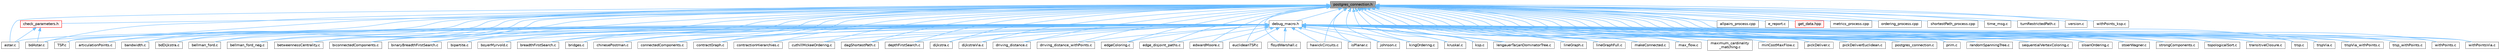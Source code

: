 digraph "postgres_connection.h"
{
 // LATEX_PDF_SIZE
  bgcolor="transparent";
  edge [fontname=Helvetica,fontsize=10,labelfontname=Helvetica,labelfontsize=10];
  node [fontname=Helvetica,fontsize=10,shape=box,height=0.2,width=0.4];
  Node1 [id="Node000001",label="postgres_connection.h",height=0.2,width=0.4,color="gray40", fillcolor="grey60", style="filled", fontcolor="black",tooltip=" "];
  Node1 -> Node2 [id="edge1_Node000001_Node000002",dir="back",color="steelblue1",style="solid",tooltip=" "];
  Node2 [id="Node000002",label="TSP.c",height=0.2,width=0.4,color="grey40", fillcolor="white", style="filled",URL="$TSP_8c.html",tooltip=" "];
  Node1 -> Node3 [id="edge2_Node000001_Node000003",dir="back",color="steelblue1",style="solid",tooltip=" "];
  Node3 [id="Node000003",label="allpairs_process.cpp",height=0.2,width=0.4,color="grey40", fillcolor="white", style="filled",URL="$allpairs__process_8cpp.html",tooltip=" "];
  Node1 -> Node4 [id="edge3_Node000001_Node000004",dir="back",color="steelblue1",style="solid",tooltip=" "];
  Node4 [id="Node000004",label="articulationPoints.c",height=0.2,width=0.4,color="grey40", fillcolor="white", style="filled",URL="$articulationPoints_8c.html",tooltip=" "];
  Node1 -> Node5 [id="edge4_Node000001_Node000005",dir="back",color="steelblue1",style="solid",tooltip=" "];
  Node5 [id="Node000005",label="astar.c",height=0.2,width=0.4,color="grey40", fillcolor="white", style="filled",URL="$astar_8c.html",tooltip=" "];
  Node1 -> Node6 [id="edge5_Node000001_Node000006",dir="back",color="steelblue1",style="solid",tooltip=" "];
  Node6 [id="Node000006",label="bandwidth.c",height=0.2,width=0.4,color="grey40", fillcolor="white", style="filled",URL="$bandwidth_8c.html",tooltip=" "];
  Node1 -> Node7 [id="edge6_Node000001_Node000007",dir="back",color="steelblue1",style="solid",tooltip=" "];
  Node7 [id="Node000007",label="bdAstar.c",height=0.2,width=0.4,color="grey40", fillcolor="white", style="filled",URL="$bdAstar_8c.html",tooltip=" "];
  Node1 -> Node8 [id="edge7_Node000001_Node000008",dir="back",color="steelblue1",style="solid",tooltip=" "];
  Node8 [id="Node000008",label="bdDijkstra.c",height=0.2,width=0.4,color="grey40", fillcolor="white", style="filled",URL="$bdDijkstra_8c.html",tooltip=" "];
  Node1 -> Node9 [id="edge8_Node000001_Node000009",dir="back",color="steelblue1",style="solid",tooltip=" "];
  Node9 [id="Node000009",label="bellman_ford.c",height=0.2,width=0.4,color="grey40", fillcolor="white", style="filled",URL="$bellman__ford_8c.html",tooltip=" "];
  Node1 -> Node10 [id="edge9_Node000001_Node000010",dir="back",color="steelblue1",style="solid",tooltip=" "];
  Node10 [id="Node000010",label="bellman_ford_neg.c",height=0.2,width=0.4,color="grey40", fillcolor="white", style="filled",URL="$bellman__ford__neg_8c.html",tooltip=" "];
  Node1 -> Node11 [id="edge10_Node000001_Node000011",dir="back",color="steelblue1",style="solid",tooltip=" "];
  Node11 [id="Node000011",label="betweennessCentrality.c",height=0.2,width=0.4,color="grey40", fillcolor="white", style="filled",URL="$betweennessCentrality_8c.html",tooltip=" "];
  Node1 -> Node12 [id="edge11_Node000001_Node000012",dir="back",color="steelblue1",style="solid",tooltip=" "];
  Node12 [id="Node000012",label="biconnectedComponents.c",height=0.2,width=0.4,color="grey40", fillcolor="white", style="filled",URL="$biconnectedComponents_8c.html",tooltip=" "];
  Node1 -> Node13 [id="edge12_Node000001_Node000013",dir="back",color="steelblue1",style="solid",tooltip=" "];
  Node13 [id="Node000013",label="binaryBreadthFirstSearch.c",height=0.2,width=0.4,color="grey40", fillcolor="white", style="filled",URL="$binaryBreadthFirstSearch_8c.html",tooltip=" "];
  Node1 -> Node14 [id="edge13_Node000001_Node000014",dir="back",color="steelblue1",style="solid",tooltip=" "];
  Node14 [id="Node000014",label="bipartite.c",height=0.2,width=0.4,color="grey40", fillcolor="white", style="filled",URL="$bipartite_8c.html",tooltip=" "];
  Node1 -> Node15 [id="edge14_Node000001_Node000015",dir="back",color="steelblue1",style="solid",tooltip=" "];
  Node15 [id="Node000015",label="boyerMyrvold.c",height=0.2,width=0.4,color="grey40", fillcolor="white", style="filled",URL="$boyerMyrvold_8c.html",tooltip=" "];
  Node1 -> Node16 [id="edge15_Node000001_Node000016",dir="back",color="steelblue1",style="solid",tooltip=" "];
  Node16 [id="Node000016",label="breadthFirstSearch.c",height=0.2,width=0.4,color="grey40", fillcolor="white", style="filled",URL="$breadthFirstSearch_8c.html",tooltip=" "];
  Node1 -> Node17 [id="edge16_Node000001_Node000017",dir="back",color="steelblue1",style="solid",tooltip=" "];
  Node17 [id="Node000017",label="bridges.c",height=0.2,width=0.4,color="grey40", fillcolor="white", style="filled",URL="$bridges_8c.html",tooltip=" "];
  Node1 -> Node18 [id="edge17_Node000001_Node000018",dir="back",color="steelblue1",style="solid",tooltip=" "];
  Node18 [id="Node000018",label="check_parameters.h",height=0.2,width=0.4,color="red", fillcolor="#FFF0F0", style="filled",URL="$check__parameters_8h.html",tooltip=" "];
  Node18 -> Node5 [id="edge18_Node000018_Node000005",dir="back",color="steelblue1",style="solid",tooltip=" "];
  Node18 -> Node7 [id="edge19_Node000018_Node000007",dir="back",color="steelblue1",style="solid",tooltip=" "];
  Node1 -> Node20 [id="edge20_Node000001_Node000020",dir="back",color="steelblue1",style="solid",tooltip=" "];
  Node20 [id="Node000020",label="chinesePostman.c",height=0.2,width=0.4,color="grey40", fillcolor="white", style="filled",URL="$chinesePostman_8c.html",tooltip=" "];
  Node1 -> Node21 [id="edge21_Node000001_Node000021",dir="back",color="steelblue1",style="solid",tooltip=" "];
  Node21 [id="Node000021",label="connectedComponents.c",height=0.2,width=0.4,color="grey40", fillcolor="white", style="filled",URL="$connectedComponents_8c.html",tooltip=" "];
  Node1 -> Node22 [id="edge22_Node000001_Node000022",dir="back",color="steelblue1",style="solid",tooltip=" "];
  Node22 [id="Node000022",label="contractGraph.c",height=0.2,width=0.4,color="grey40", fillcolor="white", style="filled",URL="$contractGraph_8c.html",tooltip=" "];
  Node1 -> Node23 [id="edge23_Node000001_Node000023",dir="back",color="steelblue1",style="solid",tooltip=" "];
  Node23 [id="Node000023",label="contractionHierarchies.c",height=0.2,width=0.4,color="grey40", fillcolor="white", style="filled",URL="$contractionHierarchies_8c.html",tooltip=" "];
  Node1 -> Node24 [id="edge24_Node000001_Node000024",dir="back",color="steelblue1",style="solid",tooltip=" "];
  Node24 [id="Node000024",label="cuthillMckeeOrdering.c",height=0.2,width=0.4,color="grey40", fillcolor="white", style="filled",URL="$cuthillMckeeOrdering_8c.html",tooltip=" "];
  Node1 -> Node25 [id="edge25_Node000001_Node000025",dir="back",color="steelblue1",style="solid",tooltip=" "];
  Node25 [id="Node000025",label="dagShortestPath.c",height=0.2,width=0.4,color="grey40", fillcolor="white", style="filled",URL="$dagShortestPath_8c.html",tooltip=" "];
  Node1 -> Node26 [id="edge26_Node000001_Node000026",dir="back",color="steelblue1",style="solid",tooltip=" "];
  Node26 [id="Node000026",label="debug_macro.h",height=0.2,width=0.4,color="grey40", fillcolor="white", style="filled",URL="$debug__macro_8h.html",tooltip=" "];
  Node26 -> Node2 [id="edge27_Node000026_Node000002",dir="back",color="steelblue1",style="solid",tooltip=" "];
  Node26 -> Node4 [id="edge28_Node000026_Node000004",dir="back",color="steelblue1",style="solid",tooltip=" "];
  Node26 -> Node5 [id="edge29_Node000026_Node000005",dir="back",color="steelblue1",style="solid",tooltip=" "];
  Node26 -> Node6 [id="edge30_Node000026_Node000006",dir="back",color="steelblue1",style="solid",tooltip=" "];
  Node26 -> Node7 [id="edge31_Node000026_Node000007",dir="back",color="steelblue1",style="solid",tooltip=" "];
  Node26 -> Node8 [id="edge32_Node000026_Node000008",dir="back",color="steelblue1",style="solid",tooltip=" "];
  Node26 -> Node9 [id="edge33_Node000026_Node000009",dir="back",color="steelblue1",style="solid",tooltip=" "];
  Node26 -> Node10 [id="edge34_Node000026_Node000010",dir="back",color="steelblue1",style="solid",tooltip=" "];
  Node26 -> Node11 [id="edge35_Node000026_Node000011",dir="back",color="steelblue1",style="solid",tooltip=" "];
  Node26 -> Node12 [id="edge36_Node000026_Node000012",dir="back",color="steelblue1",style="solid",tooltip=" "];
  Node26 -> Node13 [id="edge37_Node000026_Node000013",dir="back",color="steelblue1",style="solid",tooltip=" "];
  Node26 -> Node14 [id="edge38_Node000026_Node000014",dir="back",color="steelblue1",style="solid",tooltip=" "];
  Node26 -> Node15 [id="edge39_Node000026_Node000015",dir="back",color="steelblue1",style="solid",tooltip=" "];
  Node26 -> Node16 [id="edge40_Node000026_Node000016",dir="back",color="steelblue1",style="solid",tooltip=" "];
  Node26 -> Node17 [id="edge41_Node000026_Node000017",dir="back",color="steelblue1",style="solid",tooltip=" "];
  Node26 -> Node20 [id="edge42_Node000026_Node000020",dir="back",color="steelblue1",style="solid",tooltip=" "];
  Node26 -> Node21 [id="edge43_Node000026_Node000021",dir="back",color="steelblue1",style="solid",tooltip=" "];
  Node26 -> Node22 [id="edge44_Node000026_Node000022",dir="back",color="steelblue1",style="solid",tooltip=" "];
  Node26 -> Node23 [id="edge45_Node000026_Node000023",dir="back",color="steelblue1",style="solid",tooltip=" "];
  Node26 -> Node24 [id="edge46_Node000026_Node000024",dir="back",color="steelblue1",style="solid",tooltip=" "];
  Node26 -> Node25 [id="edge47_Node000026_Node000025",dir="back",color="steelblue1",style="solid",tooltip=" "];
  Node26 -> Node27 [id="edge48_Node000026_Node000027",dir="back",color="steelblue1",style="solid",tooltip=" "];
  Node27 [id="Node000027",label="depthFirstSearch.c",height=0.2,width=0.4,color="grey40", fillcolor="white", style="filled",URL="$depthFirstSearch_8c.html",tooltip=" "];
  Node26 -> Node28 [id="edge49_Node000026_Node000028",dir="back",color="steelblue1",style="solid",tooltip=" "];
  Node28 [id="Node000028",label="dijkstra.c",height=0.2,width=0.4,color="grey40", fillcolor="white", style="filled",URL="$dijkstra_8c.html",tooltip=" "];
  Node26 -> Node29 [id="edge50_Node000026_Node000029",dir="back",color="steelblue1",style="solid",tooltip=" "];
  Node29 [id="Node000029",label="dijkstraVia.c",height=0.2,width=0.4,color="grey40", fillcolor="white", style="filled",URL="$dijkstraVia_8c.html",tooltip=" "];
  Node26 -> Node30 [id="edge51_Node000026_Node000030",dir="back",color="steelblue1",style="solid",tooltip=" "];
  Node30 [id="Node000030",label="driving_distance.c",height=0.2,width=0.4,color="grey40", fillcolor="white", style="filled",URL="$driving__distance_8c.html",tooltip=" "];
  Node26 -> Node31 [id="edge52_Node000026_Node000031",dir="back",color="steelblue1",style="solid",tooltip=" "];
  Node31 [id="Node000031",label="driving_distance_withPoints.c",height=0.2,width=0.4,color="grey40", fillcolor="white", style="filled",URL="$driving__distance__withPoints_8c.html",tooltip=" "];
  Node26 -> Node32 [id="edge53_Node000026_Node000032",dir="back",color="steelblue1",style="solid",tooltip=" "];
  Node32 [id="Node000032",label="edgeColoring.c",height=0.2,width=0.4,color="grey40", fillcolor="white", style="filled",URL="$edgeColoring_8c.html",tooltip="Connecting code with postgres."];
  Node26 -> Node33 [id="edge54_Node000026_Node000033",dir="back",color="steelblue1",style="solid",tooltip=" "];
  Node33 [id="Node000033",label="edge_disjoint_paths.c",height=0.2,width=0.4,color="grey40", fillcolor="white", style="filled",URL="$edge__disjoint__paths_8c.html",tooltip=" "];
  Node26 -> Node34 [id="edge55_Node000026_Node000034",dir="back",color="steelblue1",style="solid",tooltip=" "];
  Node34 [id="Node000034",label="edwardMoore.c",height=0.2,width=0.4,color="grey40", fillcolor="white", style="filled",URL="$edwardMoore_8c.html",tooltip=" "];
  Node26 -> Node35 [id="edge56_Node000026_Node000035",dir="back",color="steelblue1",style="solid",tooltip=" "];
  Node35 [id="Node000035",label="euclideanTSP.c",height=0.2,width=0.4,color="grey40", fillcolor="white", style="filled",URL="$euclideanTSP_8c.html",tooltip=" "];
  Node26 -> Node36 [id="edge57_Node000026_Node000036",dir="back",color="steelblue1",style="solid",tooltip=" "];
  Node36 [id="Node000036",label="floydWarshall.c",height=0.2,width=0.4,color="grey40", fillcolor="white", style="filled",URL="$floydWarshall_8c.html",tooltip=" "];
  Node26 -> Node37 [id="edge58_Node000026_Node000037",dir="back",color="steelblue1",style="solid",tooltip=" "];
  Node37 [id="Node000037",label="hawickCircuits.c",height=0.2,width=0.4,color="grey40", fillcolor="white", style="filled",URL="$hawickCircuits_8c.html",tooltip=" "];
  Node26 -> Node38 [id="edge59_Node000026_Node000038",dir="back",color="steelblue1",style="solid",tooltip=" "];
  Node38 [id="Node000038",label="isPlanar.c",height=0.2,width=0.4,color="grey40", fillcolor="white", style="filled",URL="$isPlanar_8c.html",tooltip=" "];
  Node26 -> Node39 [id="edge60_Node000026_Node000039",dir="back",color="steelblue1",style="solid",tooltip=" "];
  Node39 [id="Node000039",label="johnson.c",height=0.2,width=0.4,color="grey40", fillcolor="white", style="filled",URL="$johnson_8c.html",tooltip=" "];
  Node26 -> Node40 [id="edge61_Node000026_Node000040",dir="back",color="steelblue1",style="solid",tooltip=" "];
  Node40 [id="Node000040",label="kingOrdering.c",height=0.2,width=0.4,color="grey40", fillcolor="white", style="filled",URL="$kingOrdering_8c.html",tooltip=" "];
  Node26 -> Node41 [id="edge62_Node000026_Node000041",dir="back",color="steelblue1",style="solid",tooltip=" "];
  Node41 [id="Node000041",label="kruskal.c",height=0.2,width=0.4,color="grey40", fillcolor="white", style="filled",URL="$kruskal_8c.html",tooltip=" "];
  Node26 -> Node42 [id="edge63_Node000026_Node000042",dir="back",color="steelblue1",style="solid",tooltip=" "];
  Node42 [id="Node000042",label="ksp.c",height=0.2,width=0.4,color="grey40", fillcolor="white", style="filled",URL="$ksp_8c.html",tooltip=" "];
  Node26 -> Node43 [id="edge64_Node000026_Node000043",dir="back",color="steelblue1",style="solid",tooltip=" "];
  Node43 [id="Node000043",label="lengauerTarjanDominatorTree.c",height=0.2,width=0.4,color="grey40", fillcolor="white", style="filled",URL="$lengauerTarjanDominatorTree_8c.html",tooltip=" "];
  Node26 -> Node44 [id="edge65_Node000026_Node000044",dir="back",color="steelblue1",style="solid",tooltip=" "];
  Node44 [id="Node000044",label="lineGraph.c",height=0.2,width=0.4,color="grey40", fillcolor="white", style="filled",URL="$lineGraph_8c.html",tooltip=" "];
  Node26 -> Node45 [id="edge66_Node000026_Node000045",dir="back",color="steelblue1",style="solid",tooltip=" "];
  Node45 [id="Node000045",label="lineGraphFull.c",height=0.2,width=0.4,color="grey40", fillcolor="white", style="filled",URL="$lineGraphFull_8c.html",tooltip=" "];
  Node26 -> Node46 [id="edge67_Node000026_Node000046",dir="back",color="steelblue1",style="solid",tooltip=" "];
  Node46 [id="Node000046",label="makeConnected.c",height=0.2,width=0.4,color="grey40", fillcolor="white", style="filled",URL="$makeConnected_8c.html",tooltip=" "];
  Node26 -> Node47 [id="edge68_Node000026_Node000047",dir="back",color="steelblue1",style="solid",tooltip=" "];
  Node47 [id="Node000047",label="max_flow.c",height=0.2,width=0.4,color="grey40", fillcolor="white", style="filled",URL="$max__flow_8c.html",tooltip=" "];
  Node26 -> Node48 [id="edge69_Node000026_Node000048",dir="back",color="steelblue1",style="solid",tooltip=" "];
  Node48 [id="Node000048",label="maximum_cardinality\l_matching.c",height=0.2,width=0.4,color="grey40", fillcolor="white", style="filled",URL="$maximum__cardinality__matching_8c.html",tooltip=" "];
  Node26 -> Node49 [id="edge70_Node000026_Node000049",dir="back",color="steelblue1",style="solid",tooltip=" "];
  Node49 [id="Node000049",label="minCostMaxFlow.c",height=0.2,width=0.4,color="grey40", fillcolor="white", style="filled",URL="$minCostMaxFlow_8c.html",tooltip=" "];
  Node26 -> Node50 [id="edge71_Node000026_Node000050",dir="back",color="steelblue1",style="solid",tooltip=" "];
  Node50 [id="Node000050",label="pickDeliver.c",height=0.2,width=0.4,color="grey40", fillcolor="white", style="filled",URL="$pickDeliver_8c.html",tooltip=" "];
  Node26 -> Node51 [id="edge72_Node000026_Node000051",dir="back",color="steelblue1",style="solid",tooltip=" "];
  Node51 [id="Node000051",label="pickDeliverEuclidean.c",height=0.2,width=0.4,color="grey40", fillcolor="white", style="filled",URL="$pickDeliverEuclidean_8c.html",tooltip=" "];
  Node26 -> Node52 [id="edge73_Node000026_Node000052",dir="back",color="steelblue1",style="solid",tooltip=" "];
  Node52 [id="Node000052",label="postgres_connection.c",height=0.2,width=0.4,color="grey40", fillcolor="white", style="filled",URL="$postgres__connection_8c.html",tooltip=" "];
  Node26 -> Node53 [id="edge74_Node000026_Node000053",dir="back",color="steelblue1",style="solid",tooltip=" "];
  Node53 [id="Node000053",label="prim.c",height=0.2,width=0.4,color="grey40", fillcolor="white", style="filled",URL="$prim_8c.html",tooltip=" "];
  Node26 -> Node54 [id="edge75_Node000026_Node000054",dir="back",color="steelblue1",style="solid",tooltip=" "];
  Node54 [id="Node000054",label="randomSpanningTree.c",height=0.2,width=0.4,color="grey40", fillcolor="white", style="filled",URL="$randomSpanningTree_8c.html",tooltip=" "];
  Node26 -> Node55 [id="edge76_Node000026_Node000055",dir="back",color="steelblue1",style="solid",tooltip=" "];
  Node55 [id="Node000055",label="sequentialVertexColoring.c",height=0.2,width=0.4,color="grey40", fillcolor="white", style="filled",URL="$sequentialVertexColoring_8c.html",tooltip="Connecting code with postgres."];
  Node26 -> Node56 [id="edge77_Node000026_Node000056",dir="back",color="steelblue1",style="solid",tooltip=" "];
  Node56 [id="Node000056",label="sloanOrdering.c",height=0.2,width=0.4,color="grey40", fillcolor="white", style="filled",URL="$sloanOrdering_8c.html",tooltip=" "];
  Node26 -> Node57 [id="edge78_Node000026_Node000057",dir="back",color="steelblue1",style="solid",tooltip=" "];
  Node57 [id="Node000057",label="stoerWagner.c",height=0.2,width=0.4,color="grey40", fillcolor="white", style="filled",URL="$stoerWagner_8c.html",tooltip=" "];
  Node26 -> Node58 [id="edge79_Node000026_Node000058",dir="back",color="steelblue1",style="solid",tooltip=" "];
  Node58 [id="Node000058",label="strongComponents.c",height=0.2,width=0.4,color="grey40", fillcolor="white", style="filled",URL="$strongComponents_8c.html",tooltip=" "];
  Node26 -> Node59 [id="edge80_Node000026_Node000059",dir="back",color="steelblue1",style="solid",tooltip=" "];
  Node59 [id="Node000059",label="topologicalSort.c",height=0.2,width=0.4,color="grey40", fillcolor="white", style="filled",URL="$topologicalSort_8c.html",tooltip=" "];
  Node26 -> Node60 [id="edge81_Node000026_Node000060",dir="back",color="steelblue1",style="solid",tooltip=" "];
  Node60 [id="Node000060",label="transitiveClosure.c",height=0.2,width=0.4,color="grey40", fillcolor="white", style="filled",URL="$transitiveClosure_8c.html",tooltip=" "];
  Node26 -> Node61 [id="edge82_Node000026_Node000061",dir="back",color="steelblue1",style="solid",tooltip=" "];
  Node61 [id="Node000061",label="trsp.c",height=0.2,width=0.4,color="grey40", fillcolor="white", style="filled",URL="$trsp_8c.html",tooltip=" "];
  Node26 -> Node62 [id="edge83_Node000026_Node000062",dir="back",color="steelblue1",style="solid",tooltip=" "];
  Node62 [id="Node000062",label="trspVia.c",height=0.2,width=0.4,color="grey40", fillcolor="white", style="filled",URL="$trspVia_8c.html",tooltip=" "];
  Node26 -> Node63 [id="edge84_Node000026_Node000063",dir="back",color="steelblue1",style="solid",tooltip=" "];
  Node63 [id="Node000063",label="trspVia_withPoints.c",height=0.2,width=0.4,color="grey40", fillcolor="white", style="filled",URL="$trspVia__withPoints_8c.html",tooltip=" "];
  Node26 -> Node64 [id="edge85_Node000026_Node000064",dir="back",color="steelblue1",style="solid",tooltip=" "];
  Node64 [id="Node000064",label="trsp_withPoints.c",height=0.2,width=0.4,color="grey40", fillcolor="white", style="filled",URL="$trsp__withPoints_8c.html",tooltip=" "];
  Node26 -> Node65 [id="edge86_Node000026_Node000065",dir="back",color="steelblue1",style="solid",tooltip=" "];
  Node65 [id="Node000065",label="withPoints.c",height=0.2,width=0.4,color="grey40", fillcolor="white", style="filled",URL="$withPoints_8c.html",tooltip=" "];
  Node26 -> Node66 [id="edge87_Node000026_Node000066",dir="back",color="steelblue1",style="solid",tooltip=" "];
  Node66 [id="Node000066",label="withPointsVia.c",height=0.2,width=0.4,color="grey40", fillcolor="white", style="filled",URL="$withPointsVia_8c.html",tooltip=" "];
  Node1 -> Node27 [id="edge88_Node000001_Node000027",dir="back",color="steelblue1",style="solid",tooltip=" "];
  Node1 -> Node28 [id="edge89_Node000001_Node000028",dir="back",color="steelblue1",style="solid",tooltip=" "];
  Node1 -> Node29 [id="edge90_Node000001_Node000029",dir="back",color="steelblue1",style="solid",tooltip=" "];
  Node1 -> Node30 [id="edge91_Node000001_Node000030",dir="back",color="steelblue1",style="solid",tooltip=" "];
  Node1 -> Node31 [id="edge92_Node000001_Node000031",dir="back",color="steelblue1",style="solid",tooltip=" "];
  Node1 -> Node67 [id="edge93_Node000001_Node000067",dir="back",color="steelblue1",style="solid",tooltip=" "];
  Node67 [id="Node000067",label="e_report.c",height=0.2,width=0.4,color="grey40", fillcolor="white", style="filled",URL="$e__report_8c.html",tooltip=" "];
  Node1 -> Node32 [id="edge94_Node000001_Node000032",dir="back",color="steelblue1",style="solid",tooltip=" "];
  Node1 -> Node33 [id="edge95_Node000001_Node000033",dir="back",color="steelblue1",style="solid",tooltip=" "];
  Node1 -> Node34 [id="edge96_Node000001_Node000034",dir="back",color="steelblue1",style="solid",tooltip=" "];
  Node1 -> Node35 [id="edge97_Node000001_Node000035",dir="back",color="steelblue1",style="solid",tooltip=" "];
  Node1 -> Node36 [id="edge98_Node000001_Node000036",dir="back",color="steelblue1",style="solid",tooltip=" "];
  Node1 -> Node68 [id="edge99_Node000001_Node000068",dir="back",color="steelblue1",style="solid",tooltip=" "];
  Node68 [id="Node000068",label="get_data.hpp",height=0.2,width=0.4,color="red", fillcolor="#FFF0F0", style="filled",URL="$get__data_8hpp.html",tooltip=" "];
  Node1 -> Node37 [id="edge100_Node000001_Node000037",dir="back",color="steelblue1",style="solid",tooltip=" "];
  Node1 -> Node38 [id="edge101_Node000001_Node000038",dir="back",color="steelblue1",style="solid",tooltip=" "];
  Node1 -> Node39 [id="edge102_Node000001_Node000039",dir="back",color="steelblue1",style="solid",tooltip=" "];
  Node1 -> Node40 [id="edge103_Node000001_Node000040",dir="back",color="steelblue1",style="solid",tooltip=" "];
  Node1 -> Node41 [id="edge104_Node000001_Node000041",dir="back",color="steelblue1",style="solid",tooltip=" "];
  Node1 -> Node42 [id="edge105_Node000001_Node000042",dir="back",color="steelblue1",style="solid",tooltip=" "];
  Node1 -> Node43 [id="edge106_Node000001_Node000043",dir="back",color="steelblue1",style="solid",tooltip=" "];
  Node1 -> Node44 [id="edge107_Node000001_Node000044",dir="back",color="steelblue1",style="solid",tooltip=" "];
  Node1 -> Node45 [id="edge108_Node000001_Node000045",dir="back",color="steelblue1",style="solid",tooltip=" "];
  Node1 -> Node46 [id="edge109_Node000001_Node000046",dir="back",color="steelblue1",style="solid",tooltip=" "];
  Node1 -> Node47 [id="edge110_Node000001_Node000047",dir="back",color="steelblue1",style="solid",tooltip=" "];
  Node1 -> Node48 [id="edge111_Node000001_Node000048",dir="back",color="steelblue1",style="solid",tooltip=" "];
  Node1 -> Node70 [id="edge112_Node000001_Node000070",dir="back",color="steelblue1",style="solid",tooltip=" "];
  Node70 [id="Node000070",label="metrics_process.cpp",height=0.2,width=0.4,color="grey40", fillcolor="white", style="filled",URL="$metrics__process_8cpp.html",tooltip=" "];
  Node1 -> Node49 [id="edge113_Node000001_Node000049",dir="back",color="steelblue1",style="solid",tooltip=" "];
  Node1 -> Node71 [id="edge114_Node000001_Node000071",dir="back",color="steelblue1",style="solid",tooltip=" "];
  Node71 [id="Node000071",label="ordering_process.cpp",height=0.2,width=0.4,color="grey40", fillcolor="white", style="filled",URL="$ordering__process_8cpp.html",tooltip=" "];
  Node1 -> Node50 [id="edge115_Node000001_Node000050",dir="back",color="steelblue1",style="solid",tooltip=" "];
  Node1 -> Node51 [id="edge116_Node000001_Node000051",dir="back",color="steelblue1",style="solid",tooltip=" "];
  Node1 -> Node52 [id="edge117_Node000001_Node000052",dir="back",color="steelblue1",style="solid",tooltip=" "];
  Node1 -> Node53 [id="edge118_Node000001_Node000053",dir="back",color="steelblue1",style="solid",tooltip=" "];
  Node1 -> Node54 [id="edge119_Node000001_Node000054",dir="back",color="steelblue1",style="solid",tooltip=" "];
  Node1 -> Node55 [id="edge120_Node000001_Node000055",dir="back",color="steelblue1",style="solid",tooltip=" "];
  Node1 -> Node72 [id="edge121_Node000001_Node000072",dir="back",color="steelblue1",style="solid",tooltip=" "];
  Node72 [id="Node000072",label="shortestPath_process.cpp",height=0.2,width=0.4,color="grey40", fillcolor="white", style="filled",URL="$shortestPath__process_8cpp.html",tooltip=" "];
  Node1 -> Node56 [id="edge122_Node000001_Node000056",dir="back",color="steelblue1",style="solid",tooltip=" "];
  Node1 -> Node57 [id="edge123_Node000001_Node000057",dir="back",color="steelblue1",style="solid",tooltip=" "];
  Node1 -> Node58 [id="edge124_Node000001_Node000058",dir="back",color="steelblue1",style="solid",tooltip=" "];
  Node1 -> Node73 [id="edge125_Node000001_Node000073",dir="back",color="steelblue1",style="solid",tooltip=" "];
  Node73 [id="Node000073",label="time_msg.c",height=0.2,width=0.4,color="grey40", fillcolor="white", style="filled",URL="$time__msg_8c.html",tooltip=" "];
  Node1 -> Node59 [id="edge126_Node000001_Node000059",dir="back",color="steelblue1",style="solid",tooltip=" "];
  Node1 -> Node60 [id="edge127_Node000001_Node000060",dir="back",color="steelblue1",style="solid",tooltip=" "];
  Node1 -> Node61 [id="edge128_Node000001_Node000061",dir="back",color="steelblue1",style="solid",tooltip=" "];
  Node1 -> Node62 [id="edge129_Node000001_Node000062",dir="back",color="steelblue1",style="solid",tooltip=" "];
  Node1 -> Node63 [id="edge130_Node000001_Node000063",dir="back",color="steelblue1",style="solid",tooltip=" "];
  Node1 -> Node64 [id="edge131_Node000001_Node000064",dir="back",color="steelblue1",style="solid",tooltip=" "];
  Node1 -> Node74 [id="edge132_Node000001_Node000074",dir="back",color="steelblue1",style="solid",tooltip=" "];
  Node74 [id="Node000074",label="turnRestrictedPath.c",height=0.2,width=0.4,color="grey40", fillcolor="white", style="filled",URL="$turnRestrictedPath_8c.html",tooltip=" "];
  Node1 -> Node75 [id="edge133_Node000001_Node000075",dir="back",color="steelblue1",style="solid",tooltip=" "];
  Node75 [id="Node000075",label="version.c",height=0.2,width=0.4,color="grey40", fillcolor="white", style="filled",URL="$version_8c.html",tooltip=" "];
  Node1 -> Node65 [id="edge134_Node000001_Node000065",dir="back",color="steelblue1",style="solid",tooltip=" "];
  Node1 -> Node66 [id="edge135_Node000001_Node000066",dir="back",color="steelblue1",style="solid",tooltip=" "];
  Node1 -> Node76 [id="edge136_Node000001_Node000076",dir="back",color="steelblue1",style="solid",tooltip=" "];
  Node76 [id="Node000076",label="withPoints_ksp.c",height=0.2,width=0.4,color="grey40", fillcolor="white", style="filled",URL="$withPoints__ksp_8c.html",tooltip=" "];
}
